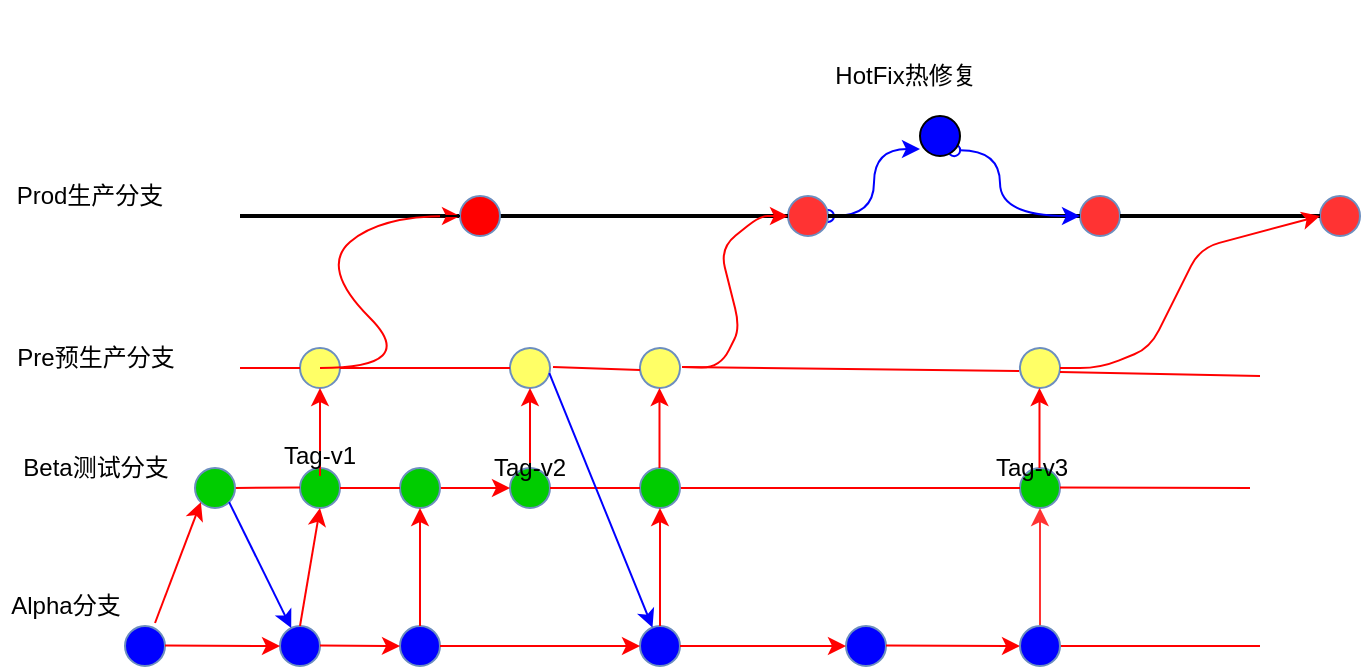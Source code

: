 <mxfile compressed="false" version="14.5.7" type="github">
  <diagram id="prtHgNgQTEPvFCAcTncT" name="Page-1">
    <mxGraphModel dx="711" dy="397" grid="1" gridSize="10" guides="1" tooltips="1" connect="1" arrows="1" fold="1" page="1" pageScale="1" pageWidth="827" pageHeight="1169" math="0" shadow="0">
      <root>
        <mxCell id="0" />
        <mxCell id="1" parent="0" />
        <mxCell id="dUK6E0IwJtis1xY8LVZJ-28" style="edgeStyle=orthogonalEdgeStyle;curved=1;rounded=0;orthogonalLoop=1;jettySize=auto;html=1;exitX=1;exitY=0.5;exitDx=0;exitDy=0;entryX=0;entryY=0.825;entryDx=0;entryDy=0;entryPerimeter=0;startArrow=oval;startFill=0;endArrow=classic;endFill=1;strokeColor=#0000FF;" edge="1" parent="1" source="dUK6E0IwJtis1xY8LVZJ-14" target="dUK6E0IwJtis1xY8LVZJ-26">
          <mxGeometry relative="1" as="geometry" />
        </mxCell>
        <mxCell id="dUK6E0IwJtis1xY8LVZJ-14" value="" style="ellipse;whiteSpace=wrap;html=1;aspect=fixed;strokeColor=#6c8ebf;fillColor=#FF3333;" vertex="1" parent="1">
          <mxGeometry x="394" y="284" width="20" height="20" as="geometry" />
        </mxCell>
        <mxCell id="dUK6E0IwJtis1xY8LVZJ-15" value="" style="ellipse;whiteSpace=wrap;html=1;aspect=fixed;strokeColor=#6c8ebf;fillColor=#FF3333;" vertex="1" parent="1">
          <mxGeometry x="540" y="284" width="20" height="20" as="geometry" />
        </mxCell>
        <mxCell id="dUK6E0IwJtis1xY8LVZJ-16" value="" style="ellipse;whiteSpace=wrap;html=1;aspect=fixed;strokeColor=#6c8ebf;fillColor=#FF3333;" vertex="1" parent="1">
          <mxGeometry x="660" y="284" width="20" height="20" as="geometry" />
        </mxCell>
        <mxCell id="dUK6E0IwJtis1xY8LVZJ-17" value="" style="endArrow=none;html=1;entryX=0;entryY=0.5;entryDx=0;entryDy=0;strokeWidth=2;" edge="1" parent="1" source="dUK6E0IwJtis1xY8LVZJ-11" target="dUK6E0IwJtis1xY8LVZJ-14">
          <mxGeometry width="50" height="50" relative="1" as="geometry">
            <mxPoint x="220" y="294" as="sourcePoint" />
            <mxPoint x="270" y="244" as="targetPoint" />
          </mxGeometry>
        </mxCell>
        <mxCell id="dUK6E0IwJtis1xY8LVZJ-18" value="" style="endArrow=none;html=1;entryX=1;entryY=0.5;entryDx=0;entryDy=0;exitX=0;exitY=0.5;exitDx=0;exitDy=0;strokeWidth=2;" edge="1" parent="1" source="dUK6E0IwJtis1xY8LVZJ-15" target="dUK6E0IwJtis1xY8LVZJ-14">
          <mxGeometry width="50" height="50" relative="1" as="geometry">
            <mxPoint x="230" y="304" as="sourcePoint" />
            <mxPoint x="300" y="304" as="targetPoint" />
          </mxGeometry>
        </mxCell>
        <mxCell id="dUK6E0IwJtis1xY8LVZJ-19" value="" style="endArrow=none;html=1;entryX=0;entryY=0.5;entryDx=0;entryDy=0;exitX=1;exitY=0.5;exitDx=0;exitDy=0;jumpSize=6;arcSize=20;strokeWidth=2;" edge="1" parent="1" source="dUK6E0IwJtis1xY8LVZJ-15" target="dUK6E0IwJtis1xY8LVZJ-16">
          <mxGeometry width="50" height="50" relative="1" as="geometry">
            <mxPoint x="430" y="304" as="sourcePoint" />
            <mxPoint x="320" y="304" as="targetPoint" />
          </mxGeometry>
        </mxCell>
        <mxCell id="dUK6E0IwJtis1xY8LVZJ-21" value="" style="endArrow=none;html=1;strokeColor=#000000;entryX=0;entryY=0.5;entryDx=0;entryDy=0;strokeWidth=2;" edge="1" parent="1" target="dUK6E0IwJtis1xY8LVZJ-11">
          <mxGeometry width="50" height="50" relative="1" as="geometry">
            <mxPoint x="120" y="294" as="sourcePoint" />
            <mxPoint x="180" y="264" as="targetPoint" />
          </mxGeometry>
        </mxCell>
        <mxCell id="dUK6E0IwJtis1xY8LVZJ-25" value="" style="ellipse;whiteSpace=wrap;html=1;aspect=fixed;strokeColor=#6c8ebf;fillColor=#FFFF66;" vertex="1" parent="1">
          <mxGeometry x="150" y="360" width="20" height="20" as="geometry" />
        </mxCell>
        <mxCell id="dUK6E0IwJtis1xY8LVZJ-30" style="edgeStyle=orthogonalEdgeStyle;curved=1;rounded=0;orthogonalLoop=1;jettySize=auto;html=1;exitX=1;exitY=1;exitDx=0;exitDy=0;startArrow=oval;startFill=0;endArrow=classic;endFill=1;strokeColor=#0000FF;entryX=0;entryY=0.5;entryDx=0;entryDy=0;" edge="1" parent="1" source="dUK6E0IwJtis1xY8LVZJ-26" target="dUK6E0IwJtis1xY8LVZJ-15">
          <mxGeometry relative="1" as="geometry">
            <mxPoint x="390" y="294" as="targetPoint" />
            <Array as="points">
              <mxPoint x="500" y="261" />
              <mxPoint x="500" y="294" />
            </Array>
          </mxGeometry>
        </mxCell>
        <mxCell id="dUK6E0IwJtis1xY8LVZJ-26" value="" style="ellipse;whiteSpace=wrap;html=1;aspect=fixed;fillColor=#0000FF;" vertex="1" parent="1">
          <mxGeometry x="460" y="244" width="20" height="20" as="geometry" />
        </mxCell>
        <mxCell id="dUK6E0IwJtis1xY8LVZJ-23" value="" style="ellipse;whiteSpace=wrap;html=1;aspect=fixed;strokeColor=#6c8ebf;fillColor=#FFFF66;rotation=15;" vertex="1" parent="1">
          <mxGeometry x="255" y="360" width="20" height="20" as="geometry" />
        </mxCell>
        <mxCell id="dUK6E0IwJtis1xY8LVZJ-35" value="" style="endArrow=none;html=1;exitX=1;exitY=0.5;exitDx=0;exitDy=0;strokeColor=#FF0000;" edge="1" parent="1" source="dUK6E0IwJtis1xY8LVZJ-25" target="dUK6E0IwJtis1xY8LVZJ-23">
          <mxGeometry width="50" height="50" relative="1" as="geometry">
            <mxPoint x="235" y="370" as="sourcePoint" />
            <mxPoint x="399" y="370" as="targetPoint" />
          </mxGeometry>
        </mxCell>
        <mxCell id="dUK6E0IwJtis1xY8LVZJ-37" value="" style="endArrow=none;html=1;strokeColor=#FF0000;" edge="1" parent="1" target="dUK6E0IwJtis1xY8LVZJ-25">
          <mxGeometry width="50" height="50" relative="1" as="geometry">
            <mxPoint x="120" y="370" as="sourcePoint" />
            <mxPoint x="188" y="370" as="targetPoint" />
            <Array as="points" />
          </mxGeometry>
        </mxCell>
        <mxCell id="dUK6E0IwJtis1xY8LVZJ-42" value="" style="curved=1;endArrow=classic;html=1;strokeColor=#FF0000;entryX=0;entryY=0.5;entryDx=0;entryDy=0;" edge="1" parent="1" target="dUK6E0IwJtis1xY8LVZJ-11">
          <mxGeometry width="50" height="50" relative="1" as="geometry">
            <mxPoint x="160" y="370" as="sourcePoint" />
            <mxPoint x="200" y="290" as="targetPoint" />
            <Array as="points">
              <mxPoint x="210" y="370" />
              <mxPoint x="160" y="320" />
              <mxPoint x="190" y="294" />
            </Array>
          </mxGeometry>
        </mxCell>
        <mxCell id="dUK6E0IwJtis1xY8LVZJ-11" value="" style="ellipse;whiteSpace=wrap;html=1;aspect=fixed;strokeColor=#6c8ebf;fillColor=#FF0000;" vertex="1" parent="1">
          <mxGeometry x="230" y="284" width="20" height="20" as="geometry" />
        </mxCell>
        <mxCell id="dUK6E0IwJtis1xY8LVZJ-43" value="" style="endArrow=none;html=1;entryX=0;entryY=0.5;entryDx=0;entryDy=0;" edge="1" parent="1" target="dUK6E0IwJtis1xY8LVZJ-11">
          <mxGeometry width="50" height="50" relative="1" as="geometry">
            <mxPoint x="220" y="294" as="sourcePoint" />
            <mxPoint x="400" y="294" as="targetPoint" />
          </mxGeometry>
        </mxCell>
        <mxCell id="dUK6E0IwJtis1xY8LVZJ-46" value="" style="group;rotation=90;" vertex="1" connectable="0" parent="1">
          <mxGeometry x="410" y="214" width="86" height="30" as="geometry" />
        </mxCell>
        <mxCell id="dUK6E0IwJtis1xY8LVZJ-44" value="HotFix热修复" style="text;html=1;strokeColor=none;fillColor=none;align=center;verticalAlign=middle;whiteSpace=wrap;rounded=0;" vertex="1" parent="dUK6E0IwJtis1xY8LVZJ-46">
          <mxGeometry width="86" height="20" as="geometry" />
        </mxCell>
        <mxCell id="dUK6E0IwJtis1xY8LVZJ-47" value="" style="group" vertex="1" connectable="0" parent="1">
          <mxGeometry x="2.5" y="355" width="90" height="30" as="geometry" />
        </mxCell>
        <mxCell id="dUK6E0IwJtis1xY8LVZJ-31" value="Pre预生产分支" style="text;html=1;strokeColor=none;fillColor=none;align=center;verticalAlign=middle;whiteSpace=wrap;rounded=0;" vertex="1" parent="dUK6E0IwJtis1xY8LVZJ-47">
          <mxGeometry width="90" height="20" as="geometry" />
        </mxCell>
        <mxCell id="dUK6E0IwJtis1xY8LVZJ-48" value="" style="group" vertex="1" connectable="0" parent="1">
          <mxGeometry y="274" width="85" height="30" as="geometry" />
        </mxCell>
        <mxCell id="dUK6E0IwJtis1xY8LVZJ-32" value="Prod生产分支" style="text;html=1;strokeColor=none;fillColor=none;align=center;verticalAlign=middle;whiteSpace=wrap;rounded=0;" vertex="1" parent="dUK6E0IwJtis1xY8LVZJ-48">
          <mxGeometry x="5" width="80" height="20" as="geometry" />
        </mxCell>
        <mxCell id="dUK6E0IwJtis1xY8LVZJ-49" value="" style="ellipse;whiteSpace=wrap;html=1;aspect=fixed;strokeColor=#6c8ebf;fillColor=#FFFF66;rotation=15;" vertex="1" parent="1">
          <mxGeometry x="510" y="360" width="20" height="20" as="geometry" />
        </mxCell>
        <mxCell id="dUK6E0IwJtis1xY8LVZJ-50" value="" style="endArrow=none;html=1;strokeColor=#FF0000;strokeWidth=1;exitX=1.049;exitY=0.327;exitDx=0;exitDy=0;entryX=0.012;entryY=0.708;entryDx=0;entryDy=0;entryPerimeter=0;exitPerimeter=0;" edge="1" parent="1" source="dUK6E0IwJtis1xY8LVZJ-87" target="dUK6E0IwJtis1xY8LVZJ-49">
          <mxGeometry width="50" height="50" relative="1" as="geometry">
            <mxPoint x="360" y="460" as="sourcePoint" />
            <mxPoint x="490" y="375" as="targetPoint" />
          </mxGeometry>
        </mxCell>
        <mxCell id="dUK6E0IwJtis1xY8LVZJ-52" value="" style="endArrow=none;html=1;strokeColor=#FF0000;strokeWidth=1;" edge="1" parent="1">
          <mxGeometry width="50" height="50" relative="1" as="geometry">
            <mxPoint x="530" y="372" as="sourcePoint" />
            <mxPoint x="630" y="374" as="targetPoint" />
          </mxGeometry>
        </mxCell>
        <mxCell id="dUK6E0IwJtis1xY8LVZJ-53" value="" style="ellipse;whiteSpace=wrap;html=1;aspect=fixed;strokeColor=#6c8ebf;fillColor=#00CC00;" vertex="1" parent="1">
          <mxGeometry x="150" y="420" width="20" height="20" as="geometry" />
        </mxCell>
        <mxCell id="dUK6E0IwJtis1xY8LVZJ-54" value="" style="ellipse;whiteSpace=wrap;html=1;aspect=fixed;strokeColor=#6c8ebf;fillColor=#00CC00;" vertex="1" parent="1">
          <mxGeometry x="255" y="420" width="20" height="20" as="geometry" />
        </mxCell>
        <mxCell id="dUK6E0IwJtis1xY8LVZJ-55" value="" style="ellipse;whiteSpace=wrap;html=1;aspect=fixed;strokeColor=#6c8ebf;fillColor=#00CC00;" vertex="1" parent="1">
          <mxGeometry x="510" y="420" width="20" height="20" as="geometry" />
        </mxCell>
        <mxCell id="dUK6E0IwJtis1xY8LVZJ-57" value="" style="endArrow=classic;html=1;strokeColor=#FF0000;strokeWidth=1;entryX=0;entryY=0.5;entryDx=0;entryDy=0;" edge="1" parent="1" target="dUK6E0IwJtis1xY8LVZJ-16">
          <mxGeometry width="50" height="50" relative="1" as="geometry">
            <mxPoint x="530" y="370" as="sourcePoint" />
            <mxPoint x="575" y="310" as="targetPoint" />
            <Array as="points">
              <mxPoint x="550" y="370" />
              <mxPoint x="575" y="360" />
              <mxPoint x="600" y="310" />
            </Array>
          </mxGeometry>
        </mxCell>
        <mxCell id="dUK6E0IwJtis1xY8LVZJ-59" value="" style="endArrow=classic;html=1;strokeColor=#FF0000;strokeWidth=1;exitX=1;exitY=0.5;exitDx=0;exitDy=0;entryX=0;entryY=0.5;entryDx=0;entryDy=0;endFill=1;" edge="1" parent="1" source="dUK6E0IwJtis1xY8LVZJ-68" target="dUK6E0IwJtis1xY8LVZJ-54">
          <mxGeometry width="50" height="50" relative="1" as="geometry">
            <mxPoint x="360" y="460" as="sourcePoint" />
            <mxPoint x="260" y="430" as="targetPoint" />
          </mxGeometry>
        </mxCell>
        <mxCell id="dUK6E0IwJtis1xY8LVZJ-61" value="" style="endArrow=none;html=1;strokeColor=#FF0000;strokeWidth=1;entryX=0;entryY=0.5;entryDx=0;entryDy=0;" edge="1" parent="1" source="dUK6E0IwJtis1xY8LVZJ-80">
          <mxGeometry width="50" height="50" relative="1" as="geometry">
            <mxPoint x="120" y="430" as="sourcePoint" />
            <mxPoint x="150" y="429.75" as="targetPoint" />
          </mxGeometry>
        </mxCell>
        <mxCell id="dUK6E0IwJtis1xY8LVZJ-62" value="" style="endArrow=none;html=1;strokeColor=#FF0000;strokeWidth=1;exitX=1;exitY=0.5;exitDx=0;exitDy=0;" edge="1" parent="1">
          <mxGeometry width="50" height="50" relative="1" as="geometry">
            <mxPoint x="530" y="429.75" as="sourcePoint" />
            <mxPoint x="625" y="430" as="targetPoint" />
          </mxGeometry>
        </mxCell>
        <mxCell id="dUK6E0IwJtis1xY8LVZJ-64" value="" style="endArrow=classic;html=1;strokeColor=#FF0000;strokeWidth=1;entryX=0.5;entryY=1;entryDx=0;entryDy=0;exitX=0.5;exitY=1;exitDx=0;exitDy=0;" edge="1" parent="1" source="dUK6E0IwJtis1xY8LVZJ-84" target="dUK6E0IwJtis1xY8LVZJ-25">
          <mxGeometry width="50" height="50" relative="1" as="geometry">
            <mxPoint x="160" y="420" as="sourcePoint" />
            <mxPoint x="210" y="370" as="targetPoint" />
          </mxGeometry>
        </mxCell>
        <mxCell id="dUK6E0IwJtis1xY8LVZJ-65" value="" style="endArrow=classic;html=1;strokeColor=#FF0000;strokeWidth=1;entryX=0.5;entryY=1;entryDx=0;entryDy=0;" edge="1" parent="1">
          <mxGeometry width="50" height="50" relative="1" as="geometry">
            <mxPoint x="265" y="420" as="sourcePoint" />
            <mxPoint x="265" y="380" as="targetPoint" />
          </mxGeometry>
        </mxCell>
        <mxCell id="dUK6E0IwJtis1xY8LVZJ-66" value="" style="endArrow=classic;html=1;strokeColor=#FF0000;strokeWidth=1;entryX=0.5;entryY=1;entryDx=0;entryDy=0;" edge="1" parent="1">
          <mxGeometry width="50" height="50" relative="1" as="geometry">
            <mxPoint x="519.75" y="420" as="sourcePoint" />
            <mxPoint x="519.75" y="380" as="targetPoint" />
          </mxGeometry>
        </mxCell>
        <mxCell id="dUK6E0IwJtis1xY8LVZJ-68" value="" style="ellipse;whiteSpace=wrap;html=1;aspect=fixed;strokeColor=#6c8ebf;fillColor=#00CC00;" vertex="1" parent="1">
          <mxGeometry x="200" y="420" width="20" height="20" as="geometry" />
        </mxCell>
        <mxCell id="dUK6E0IwJtis1xY8LVZJ-69" value="" style="endArrow=none;html=1;strokeColor=#FF0000;strokeWidth=1;exitX=1;exitY=0.5;exitDx=0;exitDy=0;entryX=0;entryY=0.5;entryDx=0;entryDy=0;" edge="1" parent="1" source="dUK6E0IwJtis1xY8LVZJ-53" target="dUK6E0IwJtis1xY8LVZJ-68">
          <mxGeometry width="50" height="50" relative="1" as="geometry">
            <mxPoint x="170" y="430" as="sourcePoint" />
            <mxPoint x="265" y="430" as="targetPoint" />
          </mxGeometry>
        </mxCell>
        <mxCell id="dUK6E0IwJtis1xY8LVZJ-71" value="" style="ellipse;whiteSpace=wrap;html=1;aspect=fixed;strokeColor=#6c8ebf;fillColor=#0000FF;" vertex="1" parent="1">
          <mxGeometry x="140" y="499" width="20" height="20" as="geometry" />
        </mxCell>
        <mxCell id="dUK6E0IwJtis1xY8LVZJ-72" value="" style="ellipse;whiteSpace=wrap;html=1;aspect=fixed;strokeColor=#6c8ebf;fillColor=#0000FF;" vertex="1" parent="1">
          <mxGeometry x="200" y="499" width="20" height="20" as="geometry" />
        </mxCell>
        <mxCell id="dUK6E0IwJtis1xY8LVZJ-74" value="" style="ellipse;whiteSpace=wrap;html=1;aspect=fixed;strokeColor=#6c8ebf;fillColor=#0000FF;" vertex="1" parent="1">
          <mxGeometry x="320" y="499" width="20" height="20" as="geometry" />
        </mxCell>
        <mxCell id="dUK6E0IwJtis1xY8LVZJ-75" value="" style="ellipse;whiteSpace=wrap;html=1;aspect=fixed;strokeColor=#6c8ebf;fillColor=#0000FF;" vertex="1" parent="1">
          <mxGeometry x="423" y="499" width="20" height="20" as="geometry" />
        </mxCell>
        <mxCell id="dUK6E0IwJtis1xY8LVZJ-78" value="" style="endArrow=none;html=1;strokeColor=#FF0000;strokeWidth=1;" edge="1" parent="1" source="dUK6E0IwJtis1xY8LVZJ-67">
          <mxGeometry width="50" height="50" relative="1" as="geometry">
            <mxPoint x="285" y="430" as="sourcePoint" />
            <mxPoint x="360" y="430" as="targetPoint" />
          </mxGeometry>
        </mxCell>
        <mxCell id="dUK6E0IwJtis1xY8LVZJ-80" value="" style="ellipse;whiteSpace=wrap;html=1;aspect=fixed;strokeColor=#6c8ebf;fillColor=#00CC00;" vertex="1" parent="1">
          <mxGeometry x="97.5" y="420" width="20" height="20" as="geometry" />
        </mxCell>
        <mxCell id="dUK6E0IwJtis1xY8LVZJ-81" value="" style="endArrow=none;html=1;strokeColor=#FF0000;strokeWidth=1;" edge="1" parent="1">
          <mxGeometry width="50" height="50" relative="1" as="geometry">
            <mxPoint x="120" y="430" as="sourcePoint" />
            <mxPoint x="120" y="430" as="targetPoint" />
          </mxGeometry>
        </mxCell>
        <mxCell id="dUK6E0IwJtis1xY8LVZJ-82" value="" style="endArrow=none;html=1;strokeColor=#FF0000;strokeWidth=1;entryX=0;entryY=0.5;entryDx=0;entryDy=0;exitX=1;exitY=0.5;exitDx=0;exitDy=0;" edge="1" parent="1" source="dUK6E0IwJtis1xY8LVZJ-67" target="dUK6E0IwJtis1xY8LVZJ-55">
          <mxGeometry width="50" height="50" relative="1" as="geometry">
            <mxPoint x="390" y="430" as="sourcePoint" />
            <mxPoint x="443" y="430" as="targetPoint" />
          </mxGeometry>
        </mxCell>
        <mxCell id="dUK6E0IwJtis1xY8LVZJ-86" value="Tag-v3" style="text;html=1;strokeColor=none;fillColor=none;align=center;verticalAlign=middle;whiteSpace=wrap;rounded=0;" vertex="1" parent="1">
          <mxGeometry x="496" y="410" width="40" height="20" as="geometry" />
        </mxCell>
        <mxCell id="dUK6E0IwJtis1xY8LVZJ-87" value="" style="ellipse;whiteSpace=wrap;html=1;aspect=fixed;strokeColor=#6c8ebf;fillColor=#FFFF66;rotation=15;" vertex="1" parent="1">
          <mxGeometry x="320" y="360" width="20" height="20" as="geometry" />
        </mxCell>
        <mxCell id="dUK6E0IwJtis1xY8LVZJ-88" value="" style="endArrow=none;html=1;strokeColor=#FF0000;strokeWidth=1;exitX=1.049;exitY=0.327;exitDx=0;exitDy=0;exitPerimeter=0;" edge="1" parent="1" source="dUK6E0IwJtis1xY8LVZJ-23">
          <mxGeometry width="50" height="50" relative="1" as="geometry">
            <mxPoint x="286.501" y="369.5" as="sourcePoint" />
            <mxPoint x="320" y="371" as="targetPoint" />
          </mxGeometry>
        </mxCell>
        <mxCell id="dUK6E0IwJtis1xY8LVZJ-89" value="" style="endArrow=classic;html=1;strokeColor=#FF0000;strokeWidth=1;exitX=1.025;exitY=0.334;exitDx=0;exitDy=0;exitPerimeter=0;entryX=0;entryY=0.5;entryDx=0;entryDy=0;" edge="1" parent="1" source="dUK6E0IwJtis1xY8LVZJ-87" target="dUK6E0IwJtis1xY8LVZJ-14">
          <mxGeometry width="50" height="50" relative="1" as="geometry">
            <mxPoint x="360" y="410" as="sourcePoint" />
            <mxPoint x="390" y="300" as="targetPoint" />
            <Array as="points">
              <mxPoint x="360" y="370" />
              <mxPoint x="370" y="350" />
              <mxPoint x="360" y="310" />
              <mxPoint x="380" y="294" />
            </Array>
          </mxGeometry>
        </mxCell>
        <mxCell id="dUK6E0IwJtis1xY8LVZJ-67" value="" style="ellipse;whiteSpace=wrap;html=1;aspect=fixed;strokeColor=#6c8ebf;fillColor=#00CC00;" vertex="1" parent="1">
          <mxGeometry x="320" y="420" width="20" height="20" as="geometry" />
        </mxCell>
        <mxCell id="dUK6E0IwJtis1xY8LVZJ-90" value="" style="endArrow=none;html=1;strokeColor=#FF0000;strokeWidth=1;exitX=0.75;exitY=1;exitDx=0;exitDy=0;" edge="1" parent="1" source="dUK6E0IwJtis1xY8LVZJ-85" target="dUK6E0IwJtis1xY8LVZJ-67">
          <mxGeometry width="50" height="50" relative="1" as="geometry">
            <mxPoint x="275" y="430" as="sourcePoint" />
            <mxPoint x="360" y="430" as="targetPoint" />
          </mxGeometry>
        </mxCell>
        <mxCell id="dUK6E0IwJtis1xY8LVZJ-91" value="" style="endArrow=classic;html=1;strokeColor=#FF0000;strokeWidth=1;entryX=0.5;entryY=1;entryDx=0;entryDy=0;" edge="1" parent="1">
          <mxGeometry width="50" height="50" relative="1" as="geometry">
            <mxPoint x="329.75" y="420" as="sourcePoint" />
            <mxPoint x="329.75" y="380" as="targetPoint" />
          </mxGeometry>
        </mxCell>
        <mxCell id="dUK6E0IwJtis1xY8LVZJ-92" value="" style="ellipse;whiteSpace=wrap;html=1;aspect=fixed;strokeColor=#6c8ebf;fillColor=#0000FF;" vertex="1" parent="1">
          <mxGeometry x="62.5" y="499" width="20" height="20" as="geometry" />
        </mxCell>
        <mxCell id="dUK6E0IwJtis1xY8LVZJ-93" value="" style="endArrow=classic;html=1;strokeColor=#FF0000;strokeWidth=1;exitX=0.75;exitY=-0.075;exitDx=0;exitDy=0;exitPerimeter=0;entryX=0;entryY=1;entryDx=0;entryDy=0;" edge="1" parent="1" source="dUK6E0IwJtis1xY8LVZJ-92" target="dUK6E0IwJtis1xY8LVZJ-80">
          <mxGeometry width="50" height="50" relative="1" as="geometry">
            <mxPoint x="75" y="510" as="sourcePoint" />
            <mxPoint x="125" y="460" as="targetPoint" />
          </mxGeometry>
        </mxCell>
        <mxCell id="dUK6E0IwJtis1xY8LVZJ-95" value="" style="endArrow=classic;html=1;strokeWidth=1;exitX=1;exitY=1;exitDx=0;exitDy=0;strokeColor=#0000FF;" edge="1" parent="1" source="dUK6E0IwJtis1xY8LVZJ-80" target="dUK6E0IwJtis1xY8LVZJ-71">
          <mxGeometry width="50" height="50" relative="1" as="geometry">
            <mxPoint x="115" y="470" as="sourcePoint" />
            <mxPoint x="165" y="420" as="targetPoint" />
          </mxGeometry>
        </mxCell>
        <mxCell id="dUK6E0IwJtis1xY8LVZJ-96" value="" style="endArrow=classic;html=1;strokeColor=#FF0000;strokeWidth=1;" edge="1" parent="1">
          <mxGeometry width="50" height="50" relative="1" as="geometry">
            <mxPoint x="150" y="499" as="sourcePoint" />
            <mxPoint x="160" y="440" as="targetPoint" />
          </mxGeometry>
        </mxCell>
        <mxCell id="dUK6E0IwJtis1xY8LVZJ-98" value="" style="endArrow=classic;html=1;strokeColor=#FF0000;strokeWidth=1;entryX=0;entryY=0.5;entryDx=0;entryDy=0;endFill=1;" edge="1" parent="1" target="dUK6E0IwJtis1xY8LVZJ-71">
          <mxGeometry width="50" height="50" relative="1" as="geometry">
            <mxPoint x="82.5" y="508.75" as="sourcePoint" />
            <mxPoint x="127.5" y="508.75" as="targetPoint" />
          </mxGeometry>
        </mxCell>
        <mxCell id="dUK6E0IwJtis1xY8LVZJ-99" value="" style="endArrow=classic;html=1;strokeColor=#FF0000;strokeWidth=1;endFill=1;" edge="1" parent="1">
          <mxGeometry width="50" height="50" relative="1" as="geometry">
            <mxPoint x="160" y="508.75" as="sourcePoint" />
            <mxPoint x="200" y="509" as="targetPoint" />
          </mxGeometry>
        </mxCell>
        <mxCell id="dUK6E0IwJtis1xY8LVZJ-101" value="" style="endArrow=classic;html=1;strokeColor=#FF0000;strokeWidth=1;entryX=0;entryY=0.5;entryDx=0;entryDy=0;exitX=1;exitY=0.5;exitDx=0;exitDy=0;endFill=1;" edge="1" parent="1" source="dUK6E0IwJtis1xY8LVZJ-72" target="dUK6E0IwJtis1xY8LVZJ-74">
          <mxGeometry width="50" height="50" relative="1" as="geometry">
            <mxPoint x="275" y="508.75" as="sourcePoint" />
            <mxPoint x="320" y="508.75" as="targetPoint" />
          </mxGeometry>
        </mxCell>
        <mxCell id="dUK6E0IwJtis1xY8LVZJ-102" value="" style="endArrow=classic;html=1;strokeColor=#FF0000;strokeWidth=1;exitX=1;exitY=0.5;exitDx=0;exitDy=0;endFill=1;" edge="1" parent="1" source="dUK6E0IwJtis1xY8LVZJ-74" target="dUK6E0IwJtis1xY8LVZJ-75">
          <mxGeometry width="50" height="50" relative="1" as="geometry">
            <mxPoint x="369" y="508.75" as="sourcePoint" />
            <mxPoint x="414" y="508.75" as="targetPoint" />
          </mxGeometry>
        </mxCell>
        <mxCell id="dUK6E0IwJtis1xY8LVZJ-103" value="" style="endArrow=classic;html=1;strokeColor=#FF0000;strokeWidth=1;entryX=0;entryY=0.5;entryDx=0;entryDy=0;endFill=1;" edge="1" parent="1" target="dUK6E0IwJtis1xY8LVZJ-76">
          <mxGeometry width="50" height="50" relative="1" as="geometry">
            <mxPoint x="443" y="508.75" as="sourcePoint" />
            <mxPoint x="488" y="508.75" as="targetPoint" />
          </mxGeometry>
        </mxCell>
        <mxCell id="dUK6E0IwJtis1xY8LVZJ-104" value="" style="endArrow=none;html=1;strokeColor=#FF0000;strokeWidth=1;" edge="1" parent="1" source="dUK6E0IwJtis1xY8LVZJ-76">
          <mxGeometry width="50" height="50" relative="1" as="geometry">
            <mxPoint x="520" y="508.75" as="sourcePoint" />
            <mxPoint x="630" y="509" as="targetPoint" />
          </mxGeometry>
        </mxCell>
        <mxCell id="dUK6E0IwJtis1xY8LVZJ-106" value="" style="endArrow=classic;html=1;strokeColor=#FF0000;strokeWidth=1;entryX=0.5;entryY=1;entryDx=0;entryDy=0;exitX=0.5;exitY=0;exitDx=0;exitDy=0;" edge="1" parent="1" source="dUK6E0IwJtis1xY8LVZJ-72" target="dUK6E0IwJtis1xY8LVZJ-68">
          <mxGeometry width="50" height="50" relative="1" as="geometry">
            <mxPoint x="205" y="499" as="sourcePoint" />
            <mxPoint x="255" y="449" as="targetPoint" />
          </mxGeometry>
        </mxCell>
        <mxCell id="dUK6E0IwJtis1xY8LVZJ-85" value="Tag-v2" style="text;html=1;strokeColor=none;fillColor=none;align=center;verticalAlign=middle;whiteSpace=wrap;rounded=0;" vertex="1" parent="1">
          <mxGeometry x="245" y="410" width="40" height="20" as="geometry" />
        </mxCell>
        <mxCell id="dUK6E0IwJtis1xY8LVZJ-109" value="" style="endArrow=none;html=1;strokeColor=#FF0000;strokeWidth=1;" edge="1" parent="1" source="dUK6E0IwJtis1xY8LVZJ-54" target="dUK6E0IwJtis1xY8LVZJ-85">
          <mxGeometry width="50" height="50" relative="1" as="geometry">
            <mxPoint x="275" y="430" as="sourcePoint" />
            <mxPoint x="320" y="430" as="targetPoint" />
          </mxGeometry>
        </mxCell>
        <mxCell id="dUK6E0IwJtis1xY8LVZJ-110" value="Beta测试分支" style="text;html=1;strokeColor=none;fillColor=none;align=center;verticalAlign=middle;whiteSpace=wrap;rounded=0;" vertex="1" parent="1">
          <mxGeometry x="2.5" y="410" width="90" height="20" as="geometry" />
        </mxCell>
        <mxCell id="dUK6E0IwJtis1xY8LVZJ-112" value="Alpha分支" style="text;html=1;strokeColor=none;fillColor=none;align=center;verticalAlign=middle;whiteSpace=wrap;rounded=0;" vertex="1" parent="1">
          <mxGeometry x="2.5" y="479" width="60" height="20" as="geometry" />
        </mxCell>
        <mxCell id="dUK6E0IwJtis1xY8LVZJ-113" value="" style="endArrow=classic;html=1;strokeWidth=1;exitX=1;exitY=0.5;exitDx=0;exitDy=0;strokeColor=#0000FF;" edge="1" parent="1" source="dUK6E0IwJtis1xY8LVZJ-23" target="dUK6E0IwJtis1xY8LVZJ-74">
          <mxGeometry width="50" height="50" relative="1" as="geometry">
            <mxPoint x="330" y="440" as="sourcePoint" />
            <mxPoint x="380" y="390" as="targetPoint" />
          </mxGeometry>
        </mxCell>
        <mxCell id="dUK6E0IwJtis1xY8LVZJ-114" value="" style="endArrow=classic;html=1;strokeColor=#FF0000;strokeWidth=1;exitX=0.5;exitY=0;exitDx=0;exitDy=0;entryX=0.5;entryY=1;entryDx=0;entryDy=0;" edge="1" parent="1" source="dUK6E0IwJtis1xY8LVZJ-74" target="dUK6E0IwJtis1xY8LVZJ-67">
          <mxGeometry width="50" height="50" relative="1" as="geometry">
            <mxPoint x="330" y="440" as="sourcePoint" />
            <mxPoint x="380" y="390" as="targetPoint" />
          </mxGeometry>
        </mxCell>
        <mxCell id="dUK6E0IwJtis1xY8LVZJ-115" value="" style="endArrow=classic;html=1;strokeWidth=1;exitX=0.5;exitY=0;exitDx=0;exitDy=0;strokeColor=#FF3333;" edge="1" parent="1" source="dUK6E0IwJtis1xY8LVZJ-76">
          <mxGeometry width="50" height="50" relative="1" as="geometry">
            <mxPoint x="470" y="490" as="sourcePoint" />
            <mxPoint x="520" y="440" as="targetPoint" />
          </mxGeometry>
        </mxCell>
        <mxCell id="dUK6E0IwJtis1xY8LVZJ-76" value="" style="ellipse;whiteSpace=wrap;html=1;aspect=fixed;strokeColor=#6c8ebf;fillColor=#0000FF;" vertex="1" parent="1">
          <mxGeometry x="510" y="499" width="20" height="20" as="geometry" />
        </mxCell>
        <mxCell id="dUK6E0IwJtis1xY8LVZJ-116" value="" style="endArrow=none;html=1;strokeColor=#FF0000;strokeWidth=1;" edge="1" parent="1" target="dUK6E0IwJtis1xY8LVZJ-76">
          <mxGeometry width="50" height="50" relative="1" as="geometry">
            <mxPoint x="520" y="508.75" as="sourcePoint" />
            <mxPoint x="565" y="508.75" as="targetPoint" />
          </mxGeometry>
        </mxCell>
        <mxCell id="dUK6E0IwJtis1xY8LVZJ-84" value="Tag-v1" style="text;html=1;strokeColor=none;fillColor=none;align=center;verticalAlign=middle;whiteSpace=wrap;rounded=0;" vertex="1" parent="1">
          <mxGeometry x="140" y="404" width="40" height="20" as="geometry" />
        </mxCell>
      </root>
    </mxGraphModel>
  </diagram>
</mxfile>
